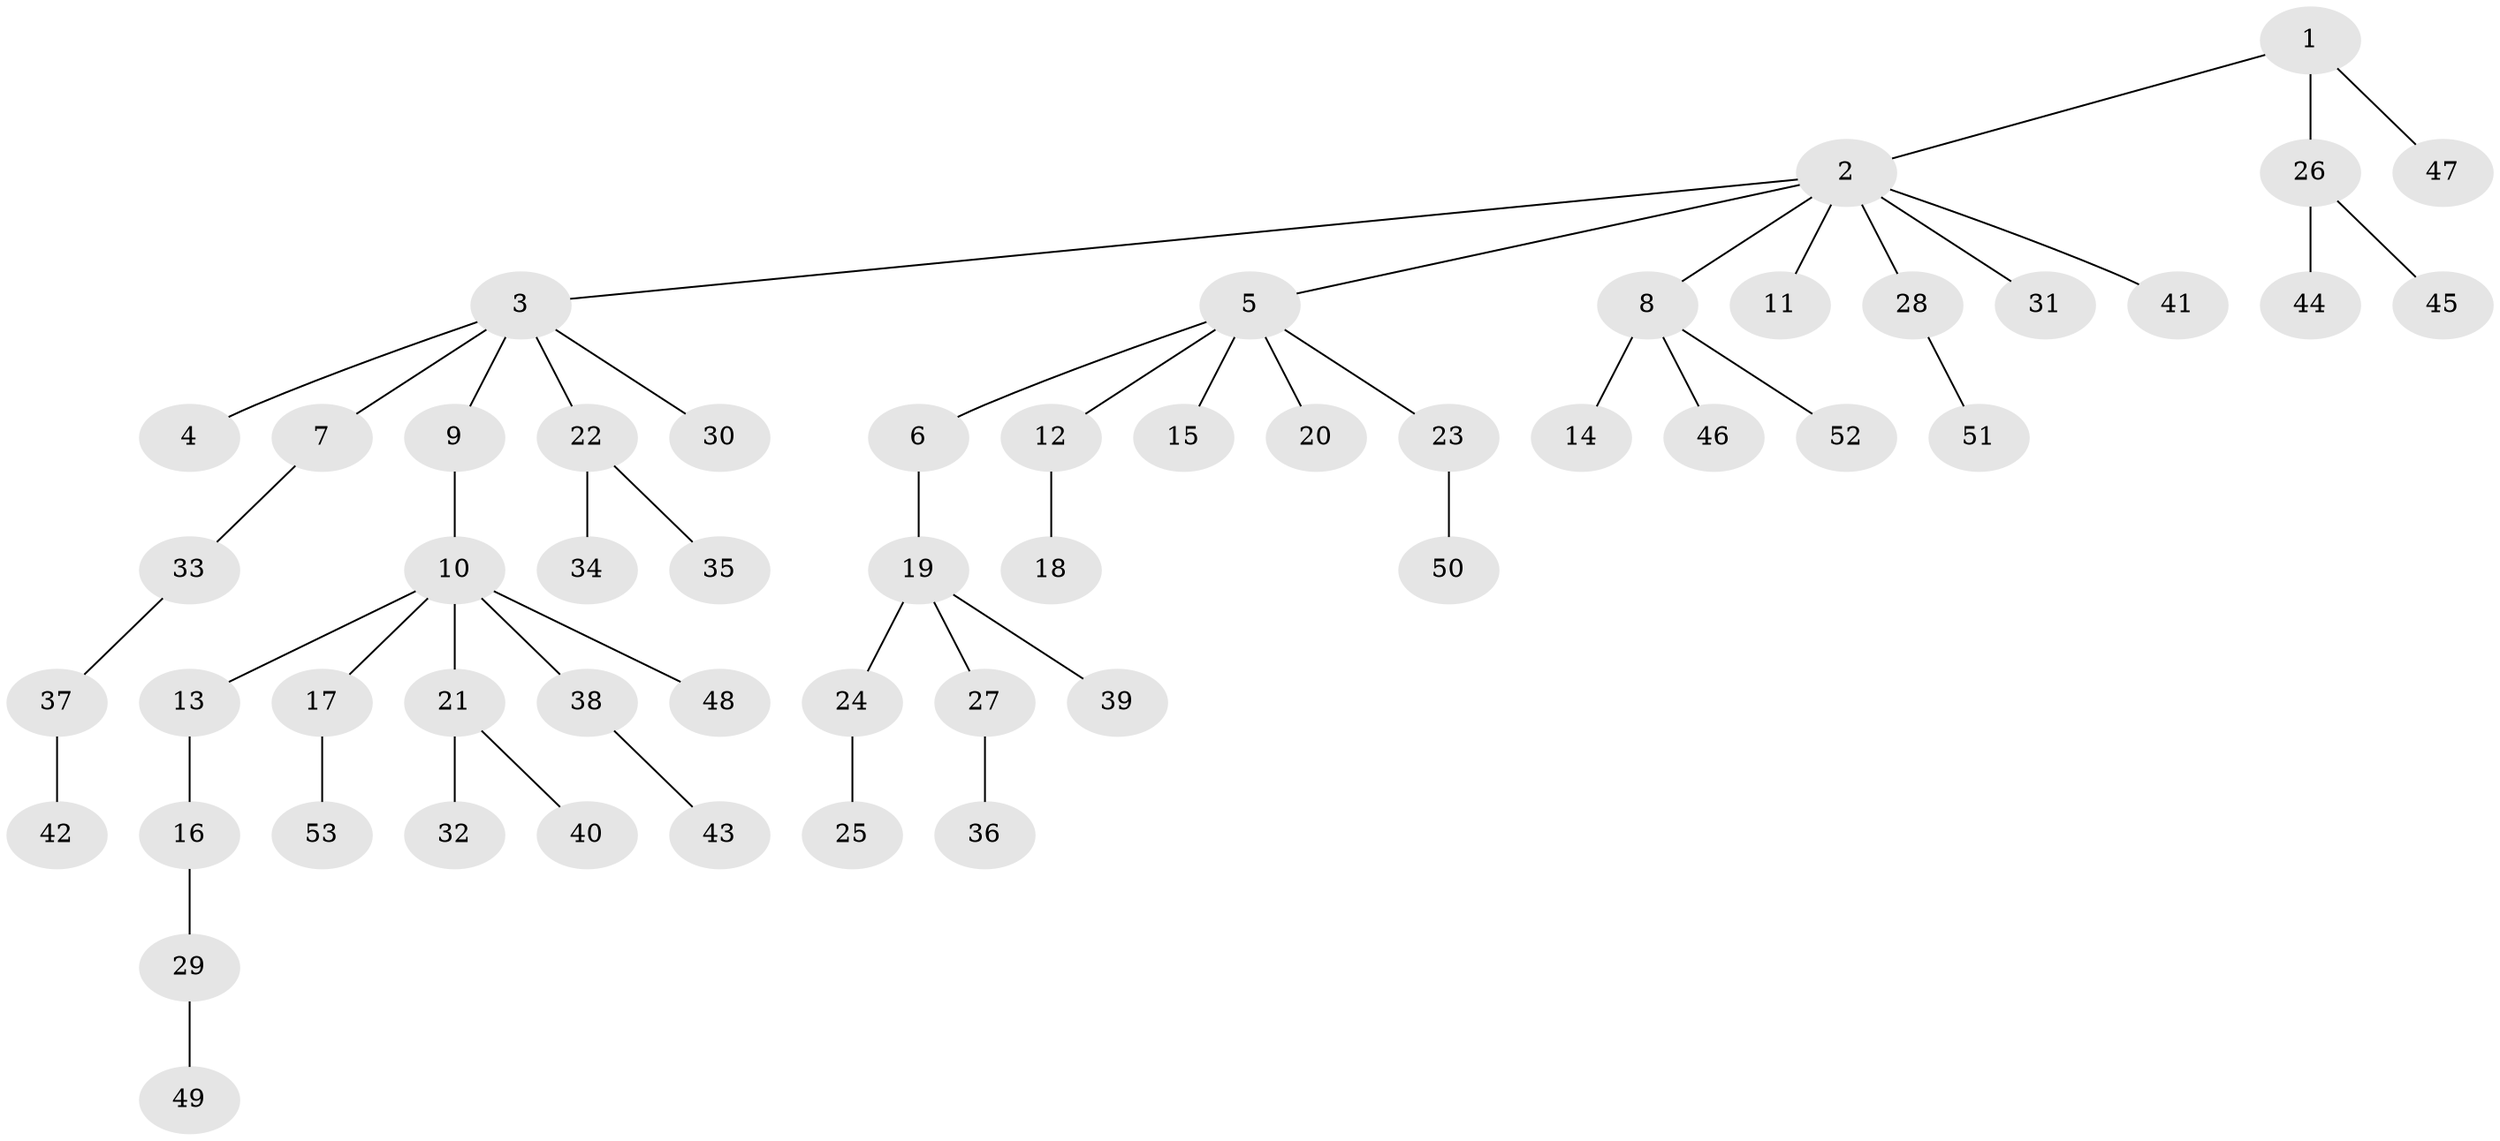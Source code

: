 // Generated by graph-tools (version 1.1) at 2025/02/03/09/25 03:02:27]
// undirected, 53 vertices, 52 edges
graph export_dot {
graph [start="1"]
  node [color=gray90,style=filled];
  1;
  2;
  3;
  4;
  5;
  6;
  7;
  8;
  9;
  10;
  11;
  12;
  13;
  14;
  15;
  16;
  17;
  18;
  19;
  20;
  21;
  22;
  23;
  24;
  25;
  26;
  27;
  28;
  29;
  30;
  31;
  32;
  33;
  34;
  35;
  36;
  37;
  38;
  39;
  40;
  41;
  42;
  43;
  44;
  45;
  46;
  47;
  48;
  49;
  50;
  51;
  52;
  53;
  1 -- 2;
  1 -- 26;
  1 -- 47;
  2 -- 3;
  2 -- 5;
  2 -- 8;
  2 -- 11;
  2 -- 28;
  2 -- 31;
  2 -- 41;
  3 -- 4;
  3 -- 7;
  3 -- 9;
  3 -- 22;
  3 -- 30;
  5 -- 6;
  5 -- 12;
  5 -- 15;
  5 -- 20;
  5 -- 23;
  6 -- 19;
  7 -- 33;
  8 -- 14;
  8 -- 46;
  8 -- 52;
  9 -- 10;
  10 -- 13;
  10 -- 17;
  10 -- 21;
  10 -- 38;
  10 -- 48;
  12 -- 18;
  13 -- 16;
  16 -- 29;
  17 -- 53;
  19 -- 24;
  19 -- 27;
  19 -- 39;
  21 -- 32;
  21 -- 40;
  22 -- 34;
  22 -- 35;
  23 -- 50;
  24 -- 25;
  26 -- 44;
  26 -- 45;
  27 -- 36;
  28 -- 51;
  29 -- 49;
  33 -- 37;
  37 -- 42;
  38 -- 43;
}
